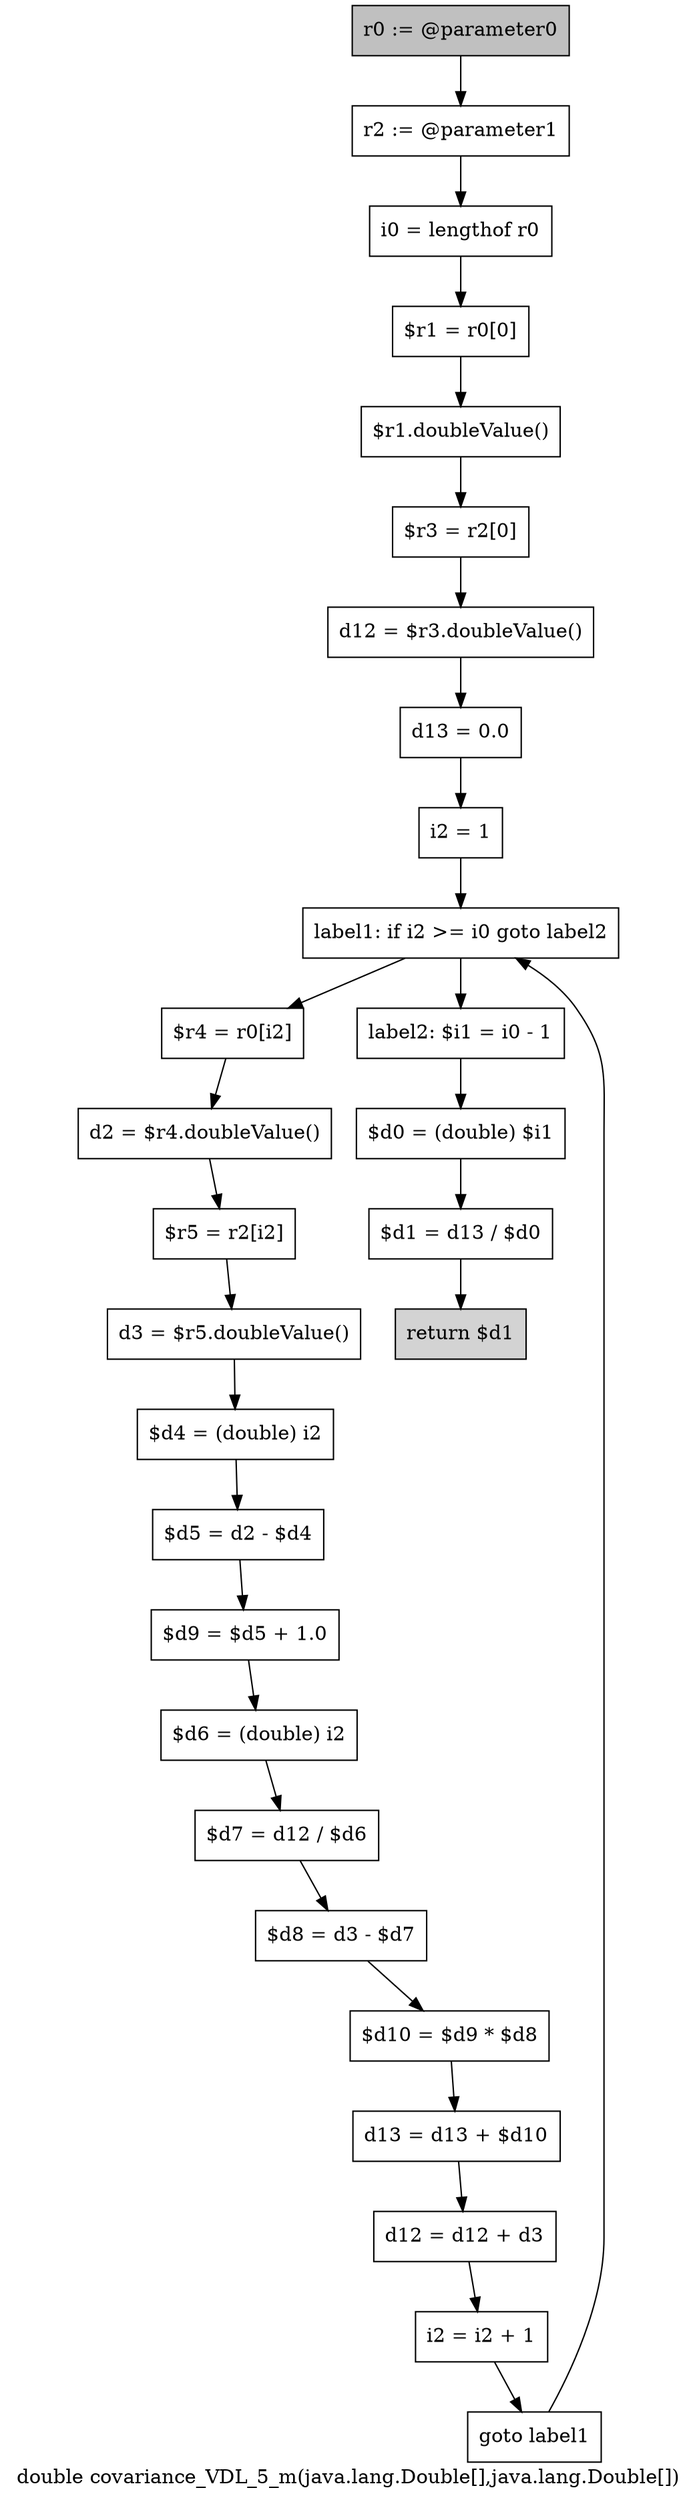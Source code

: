 digraph "double covariance_VDL_5_m(java.lang.Double[],java.lang.Double[])" {
    label="double covariance_VDL_5_m(java.lang.Double[],java.lang.Double[])";
    node [shape=box];
    "0" [style=filled,fillcolor=gray,label="r0 := @parameter0",];
    "1" [label="r2 := @parameter1",];
    "0"->"1";
    "2" [label="i0 = lengthof r0",];
    "1"->"2";
    "3" [label="$r1 = r0[0]",];
    "2"->"3";
    "4" [label="$r1.doubleValue()",];
    "3"->"4";
    "5" [label="$r3 = r2[0]",];
    "4"->"5";
    "6" [label="d12 = $r3.doubleValue()",];
    "5"->"6";
    "7" [label="d13 = 0.0",];
    "6"->"7";
    "8" [label="i2 = 1",];
    "7"->"8";
    "9" [label="label1: if i2 >= i0 goto label2",];
    "8"->"9";
    "10" [label="$r4 = r0[i2]",];
    "9"->"10";
    "25" [label="label2: $i1 = i0 - 1",];
    "9"->"25";
    "11" [label="d2 = $r4.doubleValue()",];
    "10"->"11";
    "12" [label="$r5 = r2[i2]",];
    "11"->"12";
    "13" [label="d3 = $r5.doubleValue()",];
    "12"->"13";
    "14" [label="$d4 = (double) i2",];
    "13"->"14";
    "15" [label="$d5 = d2 - $d4",];
    "14"->"15";
    "16" [label="$d9 = $d5 + 1.0",];
    "15"->"16";
    "17" [label="$d6 = (double) i2",];
    "16"->"17";
    "18" [label="$d7 = d12 / $d6",];
    "17"->"18";
    "19" [label="$d8 = d3 - $d7",];
    "18"->"19";
    "20" [label="$d10 = $d9 * $d8",];
    "19"->"20";
    "21" [label="d13 = d13 + $d10",];
    "20"->"21";
    "22" [label="d12 = d12 + d3",];
    "21"->"22";
    "23" [label="i2 = i2 + 1",];
    "22"->"23";
    "24" [label="goto label1",];
    "23"->"24";
    "24"->"9";
    "26" [label="$d0 = (double) $i1",];
    "25"->"26";
    "27" [label="$d1 = d13 / $d0",];
    "26"->"27";
    "28" [style=filled,fillcolor=lightgray,label="return $d1",];
    "27"->"28";
}
